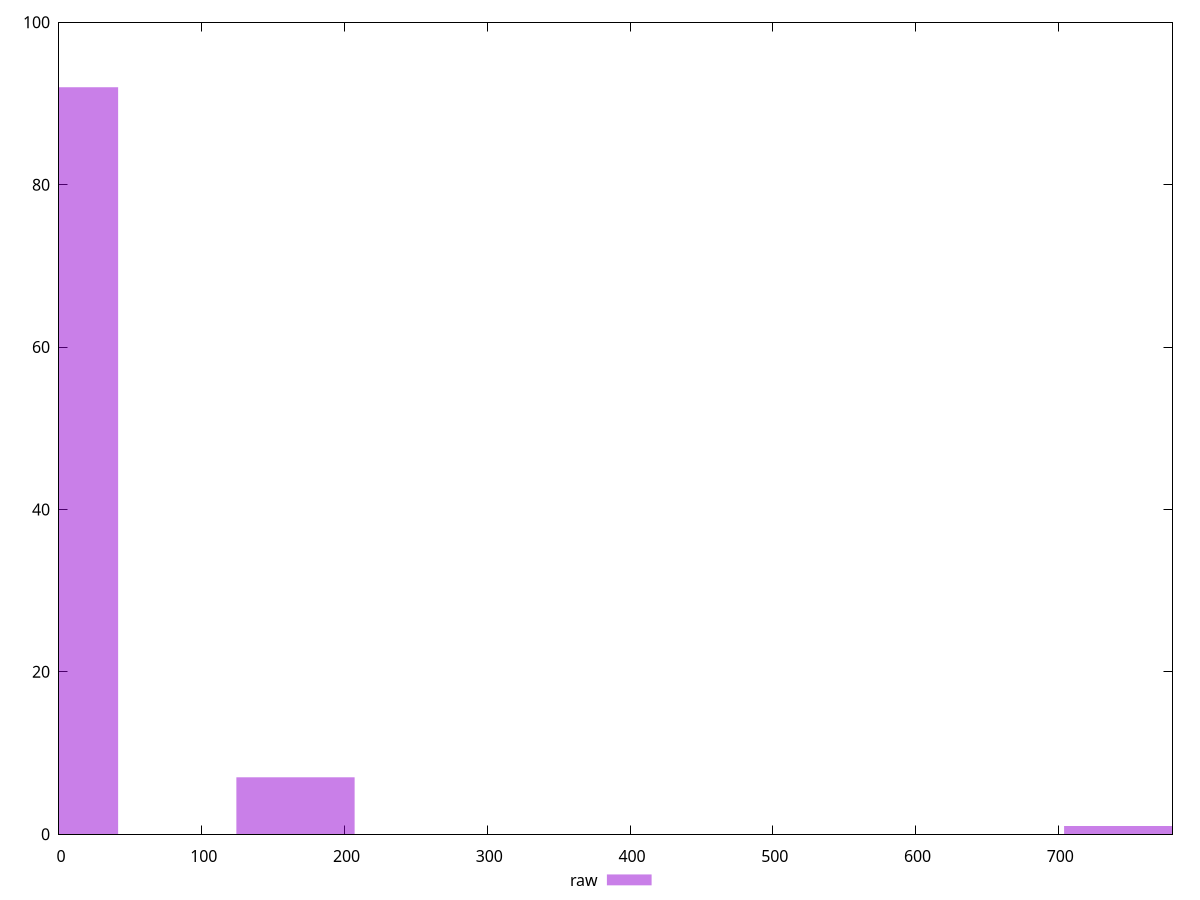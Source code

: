 reset

$raw <<EOF
745.473623360346 1
0 92
165.660805191188 7
EOF

set key outside below
set boxwidth 82.830402595594
set xrange [0:780]
set yrange [0:100]
set trange [0:100]
set style fill transparent solid 0.5 noborder
set terminal svg size 640, 490 enhanced background rgb 'white'
set output "report_00019_2021-02-10T18-14-37.922Z//uses-http2/samples/pages+cached+noadtech+nomedia/raw/histogram.svg"

plot $raw title "raw" with boxes

reset
